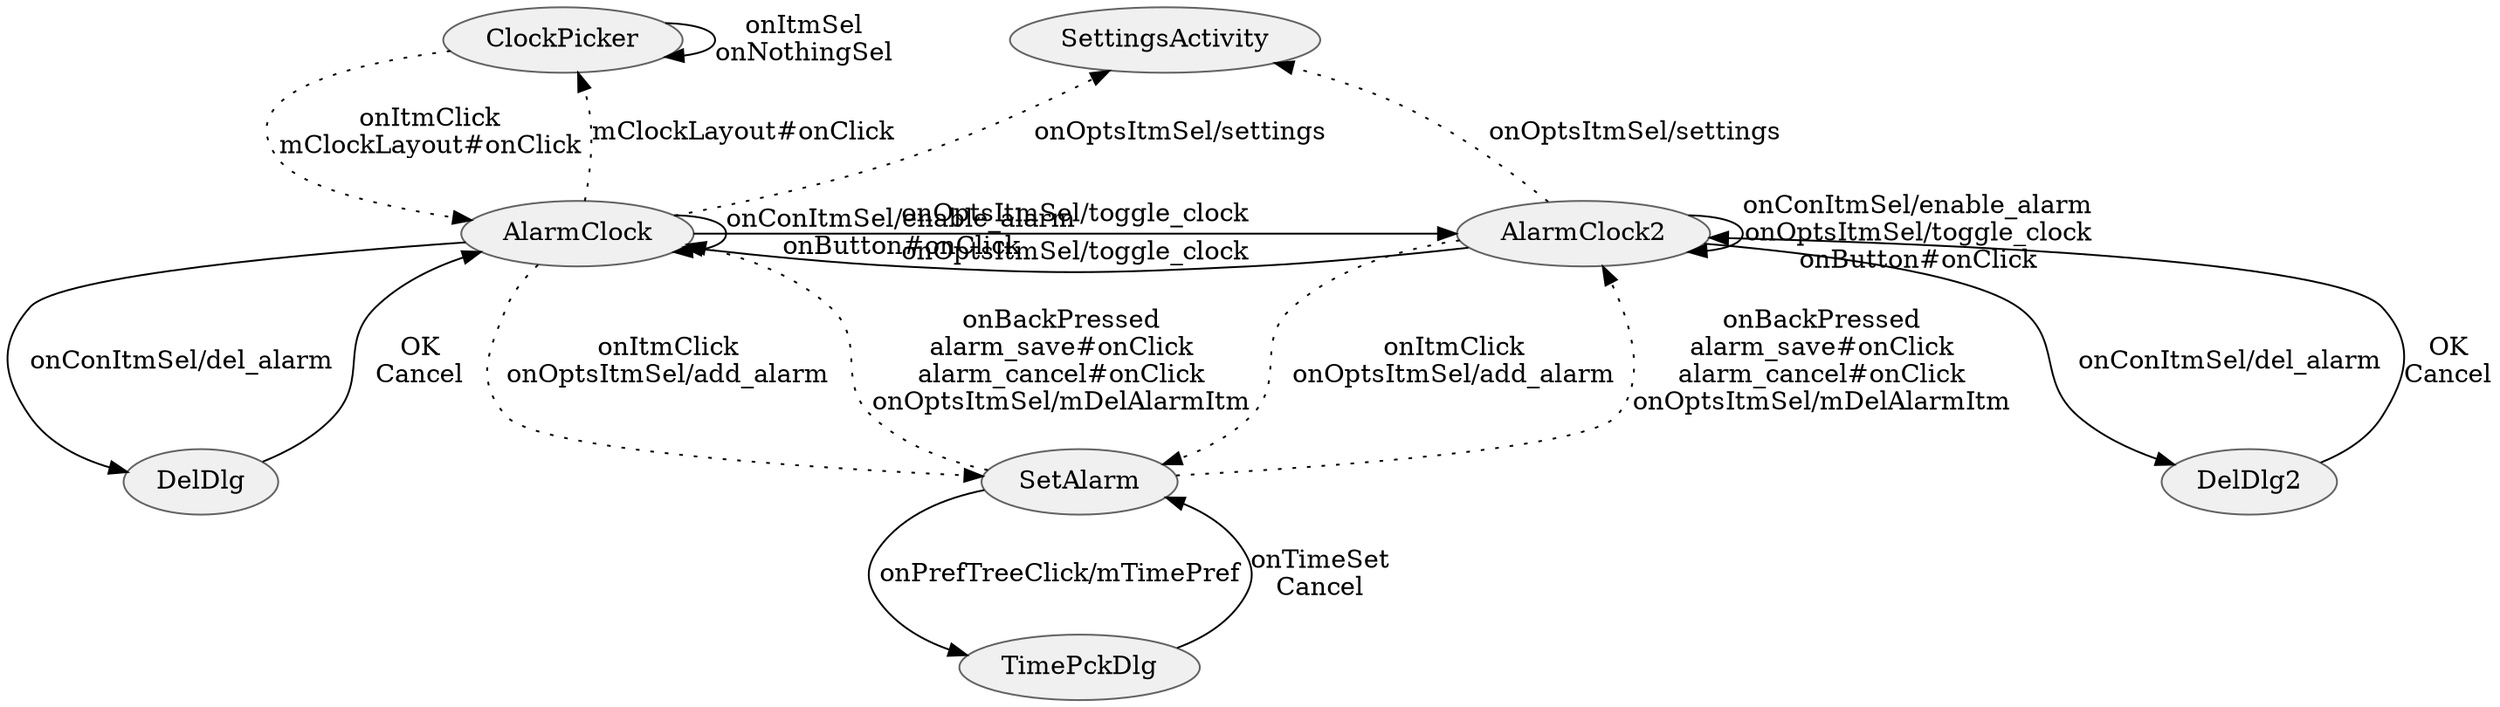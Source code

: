 digraph {
rankdir = TB;
fontname="Helvetica";
node[style="filled,solid", colorscheme=greys3, fillcolor=1, color=3];

ClockPicker;
SetAlarm;
SettingsActivity;
DelDlg;
AlarmClock;
AlarmClock2;
TimePckDlg;

AlarmClock -> AlarmClock[label="onConItmSel/enable_alarm
onButton#onClick"];

AlarmClock2 -> AlarmClock2[label="onConItmSel/enable_alarm
onOptsItmSel/toggle_clock
onButton#onClick"];

AlarmClock -> AlarmClock2[label="onOptsItmSel/toggle_clock"];
AlarmClock2 -> AlarmClock[label="onOptsItmSel/toggle_clock"];

AlarmClock, AlarmClock2 -> SetAlarm[label="onItmClick
onOptsItmSel/add_alarm",style=dotted];

AlarmClock -> ClockPicker[label="mClockLayout#onClick",style=dotted];

AlarmClock, AlarmClock2 -> SettingsActivity[label="onOptsItmSel/settings",style=dotted];

ClockPicker -> ClockPicker[label="onItmSel
onNothingSel"];
ClockPicker -> AlarmClock[label="onItmClick
mClockLayout#onClick",style=dotted];

SetAlarm -> AlarmClock, AlarmClock2[label="onBackPressed
alarm_save#onClick
alarm_cancel#onClick
onOptsItmSel/mDelAlarmItm",style=dotted];


AlarmClock -> DelDlg[label="onConItmSel/del_alarm"];
DelDlg -> AlarmClock[label="OK
Cancel"];

AlarmClock2 -> DelDlg2[label="onConItmSel/del_alarm"];
DelDlg2 -> AlarmClock2[label="OK
Cancel"];


SetAlarm -> TimePckDlg[label="onPrefTreeClick/mTimePref"];
TimePckDlg -> SetAlarm[label="onTimeSet
Cancel"];

{rank=min; ClockPicker SettingsActivity}
{rank=same; AlarmClock AlarmClock2}
}